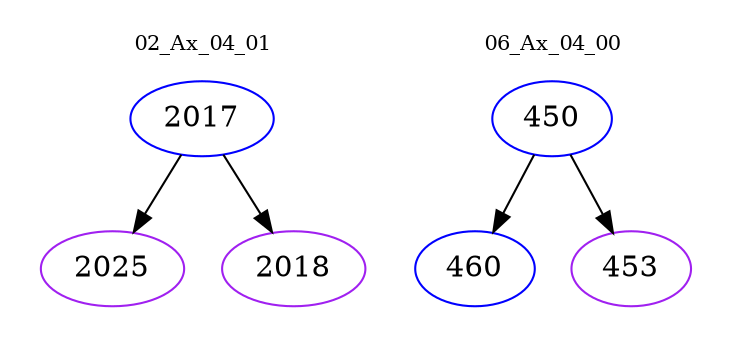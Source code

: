 digraph{
subgraph cluster_0 {
color = white
label = "02_Ax_04_01";
fontsize=10;
T0_2017 [label="2017", color="blue"]
T0_2017 -> T0_2025 [color="black"]
T0_2025 [label="2025", color="purple"]
T0_2017 -> T0_2018 [color="black"]
T0_2018 [label="2018", color="purple"]
}
subgraph cluster_1 {
color = white
label = "06_Ax_04_00";
fontsize=10;
T1_450 [label="450", color="blue"]
T1_450 -> T1_460 [color="black"]
T1_460 [label="460", color="blue"]
T1_450 -> T1_453 [color="black"]
T1_453 [label="453", color="purple"]
}
}
